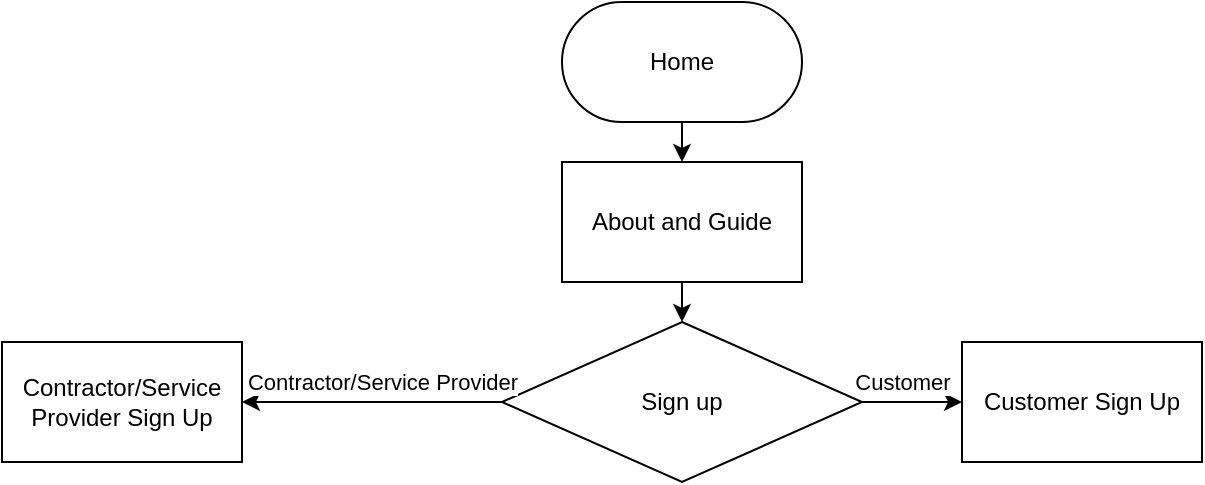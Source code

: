 <mxfile version="22.0.4" type="github">
  <diagram name="Page-1" id="cxr4IXXQh9mtF4aa7LyZ">
    <mxGraphModel dx="1760" dy="876" grid="1" gridSize="10" guides="1" tooltips="1" connect="1" arrows="1" fold="1" page="1" pageScale="1" pageWidth="1169" pageHeight="827" math="0" shadow="0">
      <root>
        <mxCell id="0" />
        <mxCell id="1" parent="0" />
        <mxCell id="fTW8L56yJX8OQJh3ZYJy-2" value="Home" style="rounded=1;whiteSpace=wrap;html=1;arcSize=50;" vertex="1" parent="1">
          <mxGeometry x="510" y="20" width="120" height="60" as="geometry" />
        </mxCell>
        <mxCell id="fTW8L56yJX8OQJh3ZYJy-3" value="About and Guide" style="rounded=0;whiteSpace=wrap;html=1;" vertex="1" parent="1">
          <mxGeometry x="510" y="100" width="120" height="60" as="geometry" />
        </mxCell>
        <mxCell id="fTW8L56yJX8OQJh3ZYJy-4" value="Sign up" style="rhombus;whiteSpace=wrap;html=1;" vertex="1" parent="1">
          <mxGeometry x="480" y="180" width="180" height="80" as="geometry" />
        </mxCell>
        <mxCell id="fTW8L56yJX8OQJh3ZYJy-5" value="Customer Sign Up" style="rounded=0;whiteSpace=wrap;html=1;" vertex="1" parent="1">
          <mxGeometry x="710" y="190" width="120" height="60" as="geometry" />
        </mxCell>
        <mxCell id="fTW8L56yJX8OQJh3ZYJy-6" value="Contractor/Service Provider Sign Up" style="rounded=0;whiteSpace=wrap;html=1;" vertex="1" parent="1">
          <mxGeometry x="230" y="190" width="120" height="60" as="geometry" />
        </mxCell>
        <mxCell id="fTW8L56yJX8OQJh3ZYJy-7" value="" style="endArrow=classic;html=1;rounded=0;entryX=0.5;entryY=0;entryDx=0;entryDy=0;exitX=0.5;exitY=1;exitDx=0;exitDy=0;" edge="1" parent="1" source="fTW8L56yJX8OQJh3ZYJy-2" target="fTW8L56yJX8OQJh3ZYJy-3">
          <mxGeometry width="50" height="50" relative="1" as="geometry">
            <mxPoint x="380" y="130" as="sourcePoint" />
            <mxPoint x="430" y="80" as="targetPoint" />
          </mxGeometry>
        </mxCell>
        <mxCell id="fTW8L56yJX8OQJh3ZYJy-8" value="" style="endArrow=classic;html=1;rounded=0;entryX=0.5;entryY=0;entryDx=0;entryDy=0;exitX=0.5;exitY=1;exitDx=0;exitDy=0;" edge="1" parent="1" source="fTW8L56yJX8OQJh3ZYJy-3" target="fTW8L56yJX8OQJh3ZYJy-4">
          <mxGeometry width="50" height="50" relative="1" as="geometry">
            <mxPoint x="580" y="90" as="sourcePoint" />
            <mxPoint x="580" y="110" as="targetPoint" />
          </mxGeometry>
        </mxCell>
        <mxCell id="fTW8L56yJX8OQJh3ZYJy-9" value="" style="endArrow=classic;html=1;rounded=0;entryX=0;entryY=0.5;entryDx=0;entryDy=0;exitX=1;exitY=0.5;exitDx=0;exitDy=0;" edge="1" parent="1" source="fTW8L56yJX8OQJh3ZYJy-4" target="fTW8L56yJX8OQJh3ZYJy-5">
          <mxGeometry width="50" height="50" relative="1" as="geometry">
            <mxPoint x="600" y="240" as="sourcePoint" />
            <mxPoint x="650" y="190" as="targetPoint" />
          </mxGeometry>
        </mxCell>
        <mxCell id="fTW8L56yJX8OQJh3ZYJy-10" value="Customer" style="edgeLabel;html=1;align=center;verticalAlign=middle;resizable=0;points=[];" vertex="1" connectable="0" parent="fTW8L56yJX8OQJh3ZYJy-9">
          <mxGeometry x="-0.047" y="1" relative="1" as="geometry">
            <mxPoint x="-4" y="-9" as="offset" />
          </mxGeometry>
        </mxCell>
        <mxCell id="fTW8L56yJX8OQJh3ZYJy-11" value="" style="endArrow=classic;html=1;rounded=0;entryX=1;entryY=0.5;entryDx=0;entryDy=0;exitX=0;exitY=0.5;exitDx=0;exitDy=0;" edge="1" parent="1" source="fTW8L56yJX8OQJh3ZYJy-4" target="fTW8L56yJX8OQJh3ZYJy-6">
          <mxGeometry width="50" height="50" relative="1" as="geometry">
            <mxPoint x="390" y="210" as="sourcePoint" />
            <mxPoint x="440" y="160" as="targetPoint" />
          </mxGeometry>
        </mxCell>
        <mxCell id="fTW8L56yJX8OQJh3ZYJy-12" value="Contractor/Service Provider" style="edgeLabel;html=1;align=center;verticalAlign=middle;resizable=0;points=[];" vertex="1" connectable="0" parent="fTW8L56yJX8OQJh3ZYJy-11">
          <mxGeometry x="0.004" relative="1" as="geometry">
            <mxPoint x="5" y="-10" as="offset" />
          </mxGeometry>
        </mxCell>
      </root>
    </mxGraphModel>
  </diagram>
</mxfile>
